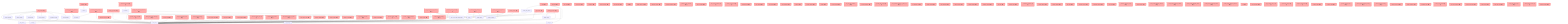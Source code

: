 flowchart TD
    core_king_noctria["king_noctria"] --> core_path_config["path_config"]
    core_king_noctria["king_noctria"] --> strategies_noctus_sentinella["noctus_sentinella"]
    core_king_noctria["king_noctria"] --> veritas_veritas_machina["veritas_machina"]
    core_king_noctria["king_noctria"] --> strategies_levia_tempest["levia_tempest"]
    core_king_noctria["king_noctria"] --> strategies_hermes_cognitor["hermes_cognitor"]
    core_king_noctria["king_noctria"] --> strategies_prometheus_oracle["prometheus_oracle"]
    core_king_noctria["king_noctria"] --> strategies_aurus_singularis["aurus_singularis"]
    core_logger["logger"] --> core_path_config["path_config"]
    core_strategy_evaluator["strategy_evaluator"] --> core_path_config["path_config"]
    core_strategy_optimizer_adjusted["strategy_optimizer_adjusted"] --> core_risk_control["risk_control"]
    core_data_market_data_fetcher["market_data_fetcher"] --> core_logger["logger"]
    execution_generate_order_json["generate_order_json"] --> core_path_config["path_config"]
    execution_simulate_official_strategy["simulate_official_strategy"] --> core_risk_control["risk_control"]
    execution_simulate_official_strategy["simulate_official_strategy"] --> core_path_config["path_config"]
    execution_simulate_official_strategy["simulate_official_strategy"] --> core_logger["logger"]
    hermes_strategy_generator["strategy_generator"] --> core_path_config["path_config"]
    hermes_strategy_generator["strategy_generator"] --> core_logger["logger"]
    noctria_ai_noctria["noctria"] --> core_data_market_data_fetcher["market_data_fetcher"]
    noctria_ai_noctria["noctria"] --> core_meta_ai["meta_ai"]
    noctria_ai_noctria["noctria"] --> core_risk_manager["risk_manager"]
    plan_data_statistics["statistics"] --> plan_data_collector["collector"]
    scripts_apply_best_params_to_kingdom["apply_best_params_to_kingdom"] --> core_path_config["path_config"]
    scripts_apply_best_params_to_kingdom["apply_best_params_to_kingdom"] --> core_logger["logger"]
    scripts_apply_best_params_to_metaai["apply_best_params_to_metaai"] --> core_path_config["path_config"]
    scripts_apply_best_params_to_metaai["apply_best_params_to_metaai"] --> core_meta_ai_env_with_fundamentals["meta_ai_env_with_fundamentals"]
    scripts_apply_best_params_to_metaai["apply_best_params_to_metaai"] --> core_logger["logger"]
    scripts_evaluate_metaai_model["evaluate_metaai_model"] --> core_path_config["path_config"]
    scripts_evaluate_metaai_model["evaluate_metaai_model"] --> core_meta_ai_env_with_fundamentals["meta_ai_env_with_fundamentals"]
    scripts_evaluate_single_strategy["evaluate_single_strategy"] --> core_strategy_evaluator["strategy_evaluator"]
    scripts_evaluate_single_strategy["evaluate_single_strategy"] --> core_path_config["path_config"]
    scripts_evaluate_single_strategy["evaluate_single_strategy"] --> core_market_loader["market_loader"]
    scripts_generate_dummy_logs["generate_dummy_logs"] --> core_path_config["path_config"]
    scripts_github_push_adopted_strategies["github_push_adopted_strategies"] --> core_path_config["path_config"]
    scripts_log_pdca_result["log_pdca_result"] --> core_path_config["path_config"]
    scripts_meta_ai_tensorboard_train["meta_ai_tensorboard_train"] --> core_meta_ai["meta_ai"]
    scripts_meta_ai_tensorboard_train["meta_ai_tensorboard_train"] --> core_path_config["path_config"]
    scripts_optimize_params_with_optuna["optimize_params_with_optuna"] --> core_path_config["path_config"]
    scripts_optimize_params_with_optuna["optimize_params_with_optuna"] --> core_meta_ai_env_with_fundamentals["meta_ai_env_with_fundamentals"]
    scripts_optimize_params_with_optuna["optimize_params_with_optuna"] --> core_logger["logger"]
    scripts_push_generated_strategy["push_generated_strategy"] --> core_path_config["path_config"]
    scripts_recheck_runner["recheck_runner"] --> core_strategy_evaluator["strategy_evaluator"]
    strategies_aurus_singularis["aurus_singularis"] --> core_path_config["path_config"]
    strategies_hermes_cognitor["hermes_cognitor"] --> core_path_config["path_config"]
    strategies_noctus_sentinella["noctus_sentinella"] --> core_risk_manager["risk_manager"]
    strategies_prometheus_oracle["prometheus_oracle"] --> core_data_loader["data_loader"]
    strategies_prometheus_oracle["prometheus_oracle"] --> core_path_config["path_config"]
    strategies_prometheus_oracle["prometheus_oracle"] --> core_settings["settings"]
    strategies_reinforcement_reinforcement_learning["reinforcement_learning"] --> core_NoctriaEnv["NoctriaEnv"]
    tools_apply_refactor_plan["apply_refactor_plan"] --> core_path_config["path_config"]
    tools_export_all_logs["export_all_logs"] --> core_path_config["path_config"]
    tools_fix_path_violations["fix_path_violations"] --> core_path_config["path_config"]
    tools_generate_refactor_plan["generate_refactor_plan"] --> core_path_config["path_config"]
    tools_git_handler["git_handler"] --> core_path_config["path_config"]
    tools_git_handler["git_handler"] --> core_logger["logger"]
    tools_hardcoded_path_replacer["hardcoded_path_replacer"] --> core_path_config["path_config"]
    tools_push_official_strategy_to_github["push_official_strategy_to_github"] --> core_path_config["path_config"]
    tools_scan_refactor_plan["scan_refactor_plan"] --> core_path_config["path_config"]
    tools_strategy_classifier["strategy_classifier"] --> core_path_config["path_config"]
    tools_structure_auditor["structure_auditor"] --> core_path_config["path_config"]
    tools_structure_refactor["structure_refactor"] --> core_path_config["path_config"]
    tools_tag_summary_generator["tag_summary_generator"] --> core_path_config["path_config"]
    veritas_evaluate_veritas["evaluate_veritas"] --> core_path_config["path_config"]
    veritas_generate_strategy_file["generate_strategy_file"] --> core_path_config["path_config"]
    veritas_promote_accepted_strategies["promote_accepted_strategies"] --> core_path_config["path_config"]
    veritas_record_act_log["record_act_log"] --> core_path_config["path_config"]
    veritas_strategy_generator["strategy_generator"] --> veritas_models_ml_model_simple_model["simple_model"]
    veritas_strategy_generator["strategy_generator"] --> core_path_config["path_config"]
    veritas_strategy_generator["strategy_generator"] --> core_logger["logger"]
    veritas_veritas_generate_strategy["veritas_generate_strategy"] --> core_path_config["path_config"]
    veritas_veritas_machina["veritas_machina"] --> core_path_config["path_config"]
    core_dag_trigger["dag_trigger (孤立)"]:::isolated
    core_env_config["env_config (孤立)"]:::isolated
    core_king_noctria["king_noctria (孤立)"]:::isolated
    core_meta_ai_env["meta_ai_env (孤立)"]:::isolated
    core_noctriaenv["noctriaenv (孤立)"]:::isolated
    core_pdca_log_parser["pdca_log_parser (孤立)"]:::isolated
    core_strategy_optimizer_adjusted["strategy_optimizer_adjusted (孤立)"]:::isolated
    core_task_scheduler["task_scheduler (孤立)"]:::isolated
    core_utils["utils (孤立)"]:::isolated
    core_veritas_trigger_api["veritas_trigger_api (孤立)"]:::isolated
    execution_challenge_monitor["challenge_monitor (孤立)"]:::isolated
    execution_execution_manager["execution_manager (孤立)"]:::isolated
    execution_generate_order_json["generate_order_json (孤立)"]:::isolated
    execution_optimized_order_execution["optimized_order_execution (孤立)"]:::isolated
    execution_order_execution["order_execution (孤立)"]:::isolated
    execution_save_model_metadata["save_model_metadata (孤立)"]:::isolated
    execution_simulate_official_strategy["simulate_official_strategy (孤立)"]:::isolated
    execution_switch_to_best_model["switch_to_best_model (孤立)"]:::isolated
    execution_tensorflow_task["tensorflow_task (孤立)"]:::isolated
    execution_trade_analysis["trade_analysis (孤立)"]:::isolated
    execution_trade_monitor["trade_monitor (孤立)"]:::isolated
    execution_trade_simulator["trade_simulator (孤立)"]:::isolated
    hermes_strategy_generator["strategy_generator (孤立)"]:::isolated
    noctria_ai_noctria["noctria (孤立)"]:::isolated
    plan_data_analyzer["analyzer (孤立)"]:::isolated
    plan_data_anomaly_detector["anomaly_detector (孤立)"]:::isolated
    plan_data_features["features (孤立)"]:::isolated
    plan_data_llm_plan_prompt["llm_plan_prompt (孤立)"]:::isolated
    plan_data_run_pdca_plan_workflow["run_pdca_plan_workflow (孤立)"]:::isolated
    plan_data_statistics["statistics (孤立)"]:::isolated
    plan_data_test_plan_analyzer["test_plan_analyzer (孤立)"]:::isolated
    scripts_apply_best_params_to_kingdom["apply_best_params_to_kingdom (孤立)"]:::isolated
    scripts_apply_best_params_to_metaai["apply_best_params_to_metaai (孤立)"]:::isolated
    scripts_evaluate_metaai_model["evaluate_metaai_model (孤立)"]:::isolated
    scripts_evaluate_single_strategy["evaluate_single_strategy (孤立)"]:::isolated
    scripts_generate_dummy_logs["generate_dummy_logs (孤立)"]:::isolated
    scripts_generate_path_mapping["generate_path_mapping (孤立)"]:::isolated
    scripts_github_push_adopted_strategies["github_push_adopted_strategies (孤立)"]:::isolated
    scripts_log_pdca_result["log_pdca_result (孤立)"]:::isolated
    scripts_meta_ai_tensorboard_train["meta_ai_tensorboard_train (孤立)"]:::isolated
    scripts_optimize_params_with_optuna["optimize_params_with_optuna (孤立)"]:::isolated
    scripts_push_generated_strategy["push_generated_strategy (孤立)"]:::isolated
    scripts_push_generated_strategy_to_github_dag["push_generated_strategy_to_github_dag (孤立)"]:::isolated
    scripts_recheck_runner["recheck_runner (孤立)"]:::isolated
    scripts_tag_adoption_log["tag_adoption_log (孤立)"]:::isolated
    strategies_adaptive_trading["adaptive_trading (孤立)"]:::isolated
    strategies_auto_adjustment["auto_adjustment (孤立)"]:::isolated
    strategies_market_analysis["market_analysis (孤立)"]:::isolated
    strategies_portfolio_optimizer["portfolio_optimizer (孤立)"]:::isolated
    strategies_quantum_prediction["quantum_prediction (孤立)"]:::isolated
    strategies_self_play["self_play (孤立)"]:::isolated
    strategies_strategy_runner["strategy_runner (孤立)"]:::isolated
    strategies_evolutionary_evolutionary_algorithm["evolutionary_algorithm (孤立)"]:::isolated
    strategies_official_sample_strategy["sample_strategy (孤立)"]:::isolated
    strategies_portfolio_portfolio_optimizer["portfolio_optimizer (孤立)"]:::isolated
    strategies_reinforcement_dqn_agent["dqn_agent (孤立)"]:::isolated
    strategies_reinforcement_experience_replay["experience_replay (孤立)"]:::isolated
    strategies_reinforcement_exploration_strategy["exploration_strategy (孤立)"]:::isolated
    strategies_reinforcement_huber_loss["huber_loss (孤立)"]:::isolated
    strategies_reinforcement_prioritized_experience_replay["prioritized_experience_replay (孤立)"]:::isolated
    strategies_reinforcement_reinforcement_learning["reinforcement_learning (孤立)"]:::isolated
    strategies_reinforcement_target_network["target_network (孤立)"]:::isolated
    strategies_veritas_generated_veritas_default_20250727_105549["veritas_default_20250727_105549 (孤立)"]:::isolated
    strategies_veritas_generated_veritas_default_20250727_135858["veritas_default_20250727_135858 (孤立)"]:::isolated
    strategies_veritas_generated_veritas_default_20250803_194802["veritas_default_20250803_194802 (孤立)"]:::isolated
    strategies_veritas_generated_veritas_strategy_20250705_105551["veritas_strategy_20250705_105551 (孤立)"]:::isolated
    strategies_veritas_generated_veritas_strategy_20250705_110439["veritas_strategy_20250705_110439 (孤立)"]:::isolated
    strategies_veritas_generated_xxx["xxx (孤立)"]:::isolated
    tools_apply_path_fixes["apply_path_fixes (孤立)"]:::isolated
    tools_apply_refactor_plan["apply_refactor_plan (孤立)"]:::isolated
    tools_apply_refactor_plan_v2["apply_refactor_plan_v2 (孤立)"]:::isolated
    tools_dependency_analyzer["dependency_analyzer (孤立)"]:::isolated
    tools_diagnose_dependencies["diagnose_dependencies (孤立)"]:::isolated
    tools_export_all_logs["export_all_logs (孤立)"]:::isolated
    tools_fix_import_paths["fix_import_paths (孤立)"]:::isolated
    tools_fix_logger_usage["fix_logger_usage (孤立)"]:::isolated
    tools_fix_path_violations["fix_path_violations (孤立)"]:::isolated
    tools_generate_cleanup_script["generate_cleanup_script (孤立)"]:::isolated
    tools_generate_github_template_summary["generate_github_template_summary (孤立)"]:::isolated
    tools_generate_readme_summary["generate_readme_summary (孤立)"]:::isolated
    tools_generate_refactor_plan["generate_refactor_plan (孤立)"]:::isolated
    tools_generate_routes_init["generate_routes_init (孤立)"]:::isolated
    tools_git_handler["git_handler (孤立)"]:::isolated
    tools_hardcoded_path_replacer["hardcoded_path_replacer (孤立)"]:::isolated
    tools_push_official_strategy_to_github["push_official_strategy_to_github (孤立)"]:::isolated
    tools_refactor_manager["refactor_manager (孤立)"]:::isolated
    tools_reorganize_docs["reorganize_docs (孤立)"]:::isolated
    tools_resolve_merge_conflicts["resolve_merge_conflicts (孤立)"]:::isolated
    tools_save_tree_snapshot["save_tree_snapshot (孤立)"]:::isolated
    tools_scan_and_fix_paths["scan_and_fix_paths (孤立)"]:::isolated
    tools_scan_refactor_plan["scan_refactor_plan (孤立)"]:::isolated
    tools_strategy_classifier["strategy_classifier (孤立)"]:::isolated
    tools_structure_auditor["structure_auditor (孤立)"]:::isolated
    tools_structure_refactor["structure_refactor (孤立)"]:::isolated
    tools_tag_summary_generator["tag_summary_generator (孤立)"]:::isolated
    tools_verify_imports["verify_imports (孤立)"]:::isolated
    tools_verify_path_config["verify_path_config (孤立)"]:::isolated
    tools_verify_path_config_usage["verify_path_config_usage (孤立)"]:::isolated
    veritas_evaluate_veritas["evaluate_veritas (孤立)"]:::isolated
    veritas_generate_strategy_file["generate_strategy_file (孤立)"]:::isolated
    veritas_promote_accepted_strategies["promote_accepted_strategies (孤立)"]:::isolated
    veritas_record_act_log["record_act_log (孤立)"]:::isolated
    veritas_strategy_generator["strategy_generator (孤立)"]:::isolated
    veritas_veritas_airflow_executor["veritas_airflow_executor (孤立)"]:::isolated
    veritas_veritas_generate_strategy["veritas_generate_strategy (孤立)"]:::isolated
    veritas_generate_templates_strategy_template["strategy_template (孤立)"]:::isolated
classDef isolated fill:#faa,stroke:#f44,stroke-width:2px;